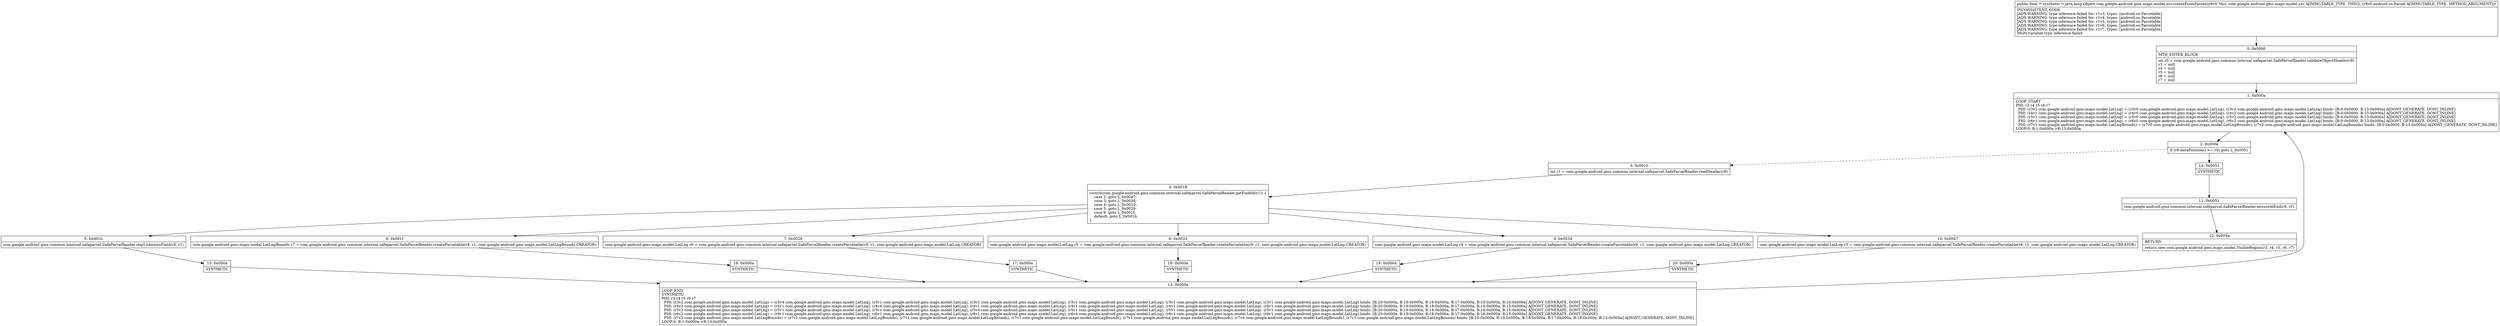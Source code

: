 digraph "CFG forcom.google.android.gms.maps.model.zzv.createFromParcel(Landroid\/os\/Parcel;)Ljava\/lang\/Object;" {
Node_0 [shape=record,label="{0\:\ 0x0000|MTH_ENTER_BLOCK\l|int r0 = com.google.android.gms.common.internal.safeparcel.SafeParcelReader.validateObjectHeader(r9)\lr3 = null\lr4 = null\lr5 = null\lr6 = null\lr7 = null\l}"];
Node_1 [shape=record,label="{1\:\ 0x000a|LOOP_START\lPHI: r3 r4 r5 r6 r7 \l  PHI: (r3v1 com.google.android.gms.maps.model.LatLng) = (r3v0 com.google.android.gms.maps.model.LatLng), (r3v2 com.google.android.gms.maps.model.LatLng) binds: [B:0:0x0000, B:13:0x000a] A[DONT_GENERATE, DONT_INLINE]\l  PHI: (r4v1 com.google.android.gms.maps.model.LatLng) = (r4v0 com.google.android.gms.maps.model.LatLng), (r4v2 com.google.android.gms.maps.model.LatLng) binds: [B:0:0x0000, B:13:0x000a] A[DONT_GENERATE, DONT_INLINE]\l  PHI: (r5v1 com.google.android.gms.maps.model.LatLng) = (r5v0 com.google.android.gms.maps.model.LatLng), (r5v2 com.google.android.gms.maps.model.LatLng) binds: [B:0:0x0000, B:13:0x000a] A[DONT_GENERATE, DONT_INLINE]\l  PHI: (r6v1 com.google.android.gms.maps.model.LatLng) = (r6v0 com.google.android.gms.maps.model.LatLng), (r6v2 com.google.android.gms.maps.model.LatLng) binds: [B:0:0x0000, B:13:0x000a] A[DONT_GENERATE, DONT_INLINE]\l  PHI: (r7v1 com.google.android.gms.maps.model.LatLngBounds) = (r7v0 com.google.android.gms.maps.model.LatLngBounds), (r7v2 com.google.android.gms.maps.model.LatLngBounds) binds: [B:0:0x0000, B:13:0x000a] A[DONT_GENERATE, DONT_INLINE]\lLOOP:0: B:1:0x000a\-\>B:13:0x000a\l}"];
Node_2 [shape=record,label="{2\:\ 0x000e|if (r9.dataPosition() \>= r0) goto L_0x0051\l}"];
Node_3 [shape=record,label="{3\:\ 0x0010|int r1 = com.google.android.gms.common.internal.safeparcel.SafeParcelReader.readHeader(r9)\l}"];
Node_4 [shape=record,label="{4\:\ 0x0018|switch(com.google.android.gms.common.internal.safeparcel.SafeParcelReader.getFieldId(r1)) \{\l    case 2: goto L_0x0047;\l    case 3: goto L_0x003d;\l    case 4: goto L_0x0033;\l    case 5: goto L_0x0029;\l    case 6: goto L_0x001f;\l    default: goto L_0x001b;\l\}\l}"];
Node_5 [shape=record,label="{5\:\ 0x001b|com.google.android.gms.common.internal.safeparcel.SafeParcelReader.skipUnknownField(r9, r1)\l}"];
Node_6 [shape=record,label="{6\:\ 0x001f|com.google.android.gms.maps.model.LatLngBounds r7 = com.google.android.gms.common.internal.safeparcel.SafeParcelReader.createParcelable(r9, r1, com.google.android.gms.maps.model.LatLngBounds.CREATOR)\l}"];
Node_7 [shape=record,label="{7\:\ 0x0029|com.google.android.gms.maps.model.LatLng r6 = com.google.android.gms.common.internal.safeparcel.SafeParcelReader.createParcelable(r9, r1, com.google.android.gms.maps.model.LatLng.CREATOR)\l}"];
Node_8 [shape=record,label="{8\:\ 0x0033|com.google.android.gms.maps.model.LatLng r5 = com.google.android.gms.common.internal.safeparcel.SafeParcelReader.createParcelable(r9, r1, com.google.android.gms.maps.model.LatLng.CREATOR)\l}"];
Node_9 [shape=record,label="{9\:\ 0x003d|com.google.android.gms.maps.model.LatLng r4 = com.google.android.gms.common.internal.safeparcel.SafeParcelReader.createParcelable(r9, r1, com.google.android.gms.maps.model.LatLng.CREATOR)\l}"];
Node_10 [shape=record,label="{10\:\ 0x0047|com.google.android.gms.maps.model.LatLng r3 = com.google.android.gms.common.internal.safeparcel.SafeParcelReader.createParcelable(r9, r1, com.google.android.gms.maps.model.LatLng.CREATOR)\l}"];
Node_11 [shape=record,label="{11\:\ 0x0051|com.google.android.gms.common.internal.safeparcel.SafeParcelReader.ensureAtEnd(r9, r0)\l}"];
Node_12 [shape=record,label="{12\:\ 0x005a|RETURN\l|return new com.google.android.gms.maps.model.VisibleRegion(r3, r4, r5, r6, r7)\l}"];
Node_13 [shape=record,label="{13\:\ 0x000a|LOOP_END\lSYNTHETIC\lPHI: r3 r4 r5 r6 r7 \l  PHI: (r3v2 com.google.android.gms.maps.model.LatLng) = (r3v4 com.google.android.gms.maps.model.LatLng), (r3v1 com.google.android.gms.maps.model.LatLng), (r3v1 com.google.android.gms.maps.model.LatLng), (r3v1 com.google.android.gms.maps.model.LatLng), (r3v1 com.google.android.gms.maps.model.LatLng), (r3v1 com.google.android.gms.maps.model.LatLng) binds: [B:20:0x000a, B:19:0x000a, B:18:0x000a, B:17:0x000a, B:16:0x000a, B:15:0x000a] A[DONT_GENERATE, DONT_INLINE]\l  PHI: (r4v2 com.google.android.gms.maps.model.LatLng) = (r4v1 com.google.android.gms.maps.model.LatLng), (r4v4 com.google.android.gms.maps.model.LatLng), (r4v1 com.google.android.gms.maps.model.LatLng), (r4v1 com.google.android.gms.maps.model.LatLng), (r4v1 com.google.android.gms.maps.model.LatLng), (r4v1 com.google.android.gms.maps.model.LatLng) binds: [B:20:0x000a, B:19:0x000a, B:18:0x000a, B:17:0x000a, B:16:0x000a, B:15:0x000a] A[DONT_GENERATE, DONT_INLINE]\l  PHI: (r5v2 com.google.android.gms.maps.model.LatLng) = (r5v1 com.google.android.gms.maps.model.LatLng), (r5v1 com.google.android.gms.maps.model.LatLng), (r5v4 com.google.android.gms.maps.model.LatLng), (r5v1 com.google.android.gms.maps.model.LatLng), (r5v1 com.google.android.gms.maps.model.LatLng), (r5v1 com.google.android.gms.maps.model.LatLng) binds: [B:20:0x000a, B:19:0x000a, B:18:0x000a, B:17:0x000a, B:16:0x000a, B:15:0x000a] A[DONT_GENERATE, DONT_INLINE]\l  PHI: (r6v2 com.google.android.gms.maps.model.LatLng) = (r6v1 com.google.android.gms.maps.model.LatLng), (r6v1 com.google.android.gms.maps.model.LatLng), (r6v1 com.google.android.gms.maps.model.LatLng), (r6v4 com.google.android.gms.maps.model.LatLng), (r6v1 com.google.android.gms.maps.model.LatLng), (r6v1 com.google.android.gms.maps.model.LatLng) binds: [B:20:0x000a, B:19:0x000a, B:18:0x000a, B:17:0x000a, B:16:0x000a, B:15:0x000a] A[DONT_GENERATE, DONT_INLINE]\l  PHI: (r7v2 com.google.android.gms.maps.model.LatLngBounds) = (r7v1 com.google.android.gms.maps.model.LatLngBounds), (r7v1 com.google.android.gms.maps.model.LatLngBounds), (r7v1 com.google.android.gms.maps.model.LatLngBounds), (r7v1 com.google.android.gms.maps.model.LatLngBounds), (r7v4 com.google.android.gms.maps.model.LatLngBounds), (r7v1 com.google.android.gms.maps.model.LatLngBounds) binds: [B:20:0x000a, B:19:0x000a, B:18:0x000a, B:17:0x000a, B:16:0x000a, B:15:0x000a] A[DONT_GENERATE, DONT_INLINE]\lLOOP:0: B:1:0x000a\-\>B:13:0x000a\l}"];
Node_14 [shape=record,label="{14\:\ 0x0051|SYNTHETIC\l}"];
Node_15 [shape=record,label="{15\:\ 0x000a|SYNTHETIC\l}"];
Node_16 [shape=record,label="{16\:\ 0x000a|SYNTHETIC\l}"];
Node_17 [shape=record,label="{17\:\ 0x000a|SYNTHETIC\l}"];
Node_18 [shape=record,label="{18\:\ 0x000a|SYNTHETIC\l}"];
Node_19 [shape=record,label="{19\:\ 0x000a|SYNTHETIC\l}"];
Node_20 [shape=record,label="{20\:\ 0x000a|SYNTHETIC\l}"];
MethodNode[shape=record,label="{public final \/* synthetic *\/ java.lang.Object com.google.android.gms.maps.model.zzv.createFromParcel((r8v0 'this' com.google.android.gms.maps.model.zzv A[IMMUTABLE_TYPE, THIS]), (r9v0 android.os.Parcel A[IMMUTABLE_TYPE, METHOD_ARGUMENT]))  | INCONSISTENT_CODE\lJADX WARNING: type inference failed for: r1v3, types: [android.os.Parcelable]\lJADX WARNING: type inference failed for: r1v4, types: [android.os.Parcelable]\lJADX WARNING: type inference failed for: r1v5, types: [android.os.Parcelable]\lJADX WARNING: type inference failed for: r1v6, types: [android.os.Parcelable]\lJADX WARNING: type inference failed for: r1v7, types: [android.os.Parcelable]\lMulti\-variable type inference failed\l}"];
MethodNode -> Node_0;
Node_0 -> Node_1;
Node_1 -> Node_2;
Node_2 -> Node_3[style=dashed];
Node_2 -> Node_14;
Node_3 -> Node_4;
Node_4 -> Node_5;
Node_4 -> Node_6;
Node_4 -> Node_7;
Node_4 -> Node_8;
Node_4 -> Node_9;
Node_4 -> Node_10;
Node_5 -> Node_15;
Node_6 -> Node_16;
Node_7 -> Node_17;
Node_8 -> Node_18;
Node_9 -> Node_19;
Node_10 -> Node_20;
Node_11 -> Node_12;
Node_13 -> Node_1;
Node_14 -> Node_11;
Node_15 -> Node_13;
Node_16 -> Node_13;
Node_17 -> Node_13;
Node_18 -> Node_13;
Node_19 -> Node_13;
Node_20 -> Node_13;
}

